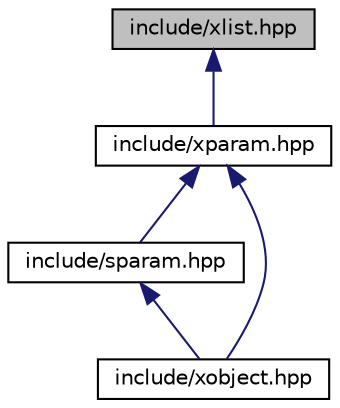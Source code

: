 digraph "include/xlist.hpp"
{
 // LATEX_PDF_SIZE
  edge [fontname="Helvetica",fontsize="10",labelfontname="Helvetica",labelfontsize="10"];
  node [fontname="Helvetica",fontsize="10",shape=record];
  Node1 [label="include/xlist.hpp",height=0.2,width=0.4,color="black", fillcolor="grey75", style="filled", fontcolor="black",tooltip=" "];
  Node1 -> Node2 [dir="back",color="midnightblue",fontsize="10",style="solid",fontname="Helvetica"];
  Node2 [label="include/xparam.hpp",height=0.2,width=0.4,color="black", fillcolor="white", style="filled",URL="$xparam_8hpp.html",tooltip=" "];
  Node2 -> Node3 [dir="back",color="midnightblue",fontsize="10",style="solid",fontname="Helvetica"];
  Node3 [label="include/sparam.hpp",height=0.2,width=0.4,color="black", fillcolor="white", style="filled",URL="$sparam_8hpp.html",tooltip=" "];
  Node3 -> Node4 [dir="back",color="midnightblue",fontsize="10",style="solid",fontname="Helvetica"];
  Node4 [label="include/xobject.hpp",height=0.2,width=0.4,color="black", fillcolor="white", style="filled",URL="$xobject_8hpp.html",tooltip=" "];
  Node2 -> Node4 [dir="back",color="midnightblue",fontsize="10",style="solid",fontname="Helvetica"];
}
